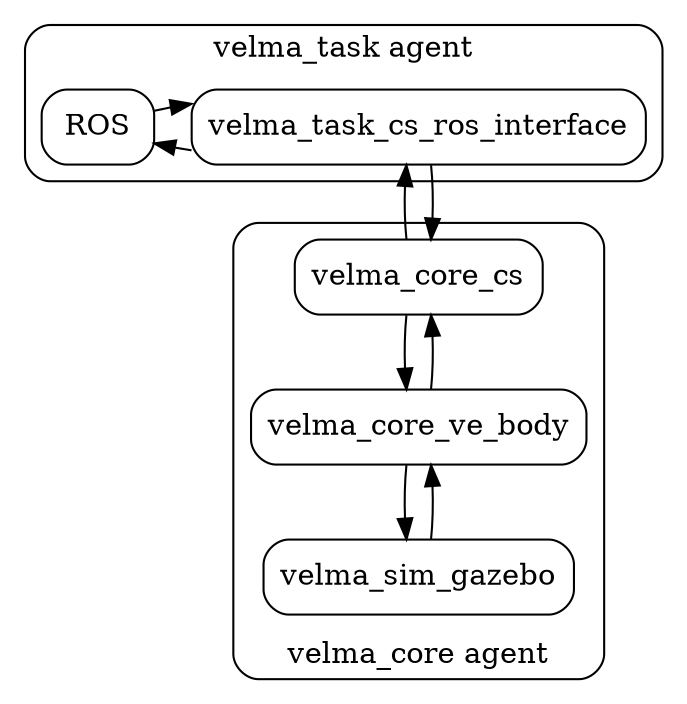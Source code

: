 digraph graphname {
    subgraph cluster_1 {
        style=rounded
        node [style=filled shape=box style=rounded];
        {rank = same; velma_task_cs_ros_interface; ROS;}
        velma_task_cs_ros_interface -> ROS;
        ROS -> velma_task_cs_ros_interface;
        label = "velma_task agent";
    }

    subgraph cluster_2 {
        style=rounded
        labelloc=b
        node [style=filled shape=box style=rounded];
        velma_core_cs -> velma_core_ve_body -> velma_sim_gazebo;
        velma_sim_gazebo -> velma_core_ve_body -> velma_core_cs;
        {rank=sink velma_sim_gazebo;}
        label = "velma_core agent";
    }

    velma_task_cs_ros_interface -> velma_core_cs;
    velma_core_cs -> velma_task_cs_ros_interface;

    margin=0;   # for whole graph
}

